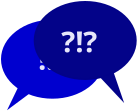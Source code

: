 <?xml version="1.0" encoding="UTF-8"?>
<dia:diagram xmlns:dia="http://www.lysator.liu.se/~alla/dia/">
  <dia:layer name="Background" visible="true" active="true">
    <dia:group>
      <dia:group>
        <dia:object type="Standard - Polygon" version="0" id="O0">
          <dia:attribute name="obj_pos">
            <dia:point val="1.965,6.235"/>
          </dia:attribute>
          <dia:attribute name="obj_bb">
            <dia:rectangle val="1.367,6.135;3.016,7.361"/>
          </dia:attribute>
          <dia:attribute name="poly_points">
            <dia:point val="1.965,6.235"/>
            <dia:point val="1.5,7.2"/>
            <dia:point val="2.865,6.185"/>
            <dia:point val="1.965,6.185"/>
          </dia:attribute>
          <dia:attribute name="line_color">
            <dia:color val="#0000cf"/>
          </dia:attribute>
          <dia:attribute name="line_width">
            <dia:real val="0.1"/>
          </dia:attribute>
          <dia:attribute name="inner_color">
            <dia:color val="#0000cf"/>
          </dia:attribute>
          <dia:attribute name="show_background">
            <dia:boolean val="true"/>
          </dia:attribute>
        </dia:object>
        <dia:object type="Standard - Ellipse" version="0" id="O1">
          <dia:attribute name="obj_pos">
            <dia:point val="1.115,2.885"/>
          </dia:attribute>
          <dia:attribute name="obj_bb">
            <dia:rectangle val="1.065,2.835;6.215,6.785"/>
          </dia:attribute>
          <dia:attribute name="elem_corner">
            <dia:point val="1.115,2.885"/>
          </dia:attribute>
          <dia:attribute name="elem_width">
            <dia:real val="5.05"/>
          </dia:attribute>
          <dia:attribute name="elem_height">
            <dia:real val="3.85"/>
          </dia:attribute>
          <dia:attribute name="border_width">
            <dia:real val="0.1"/>
          </dia:attribute>
          <dia:attribute name="border_color">
            <dia:color val="#0000cf"/>
          </dia:attribute>
          <dia:attribute name="inner_color">
            <dia:color val="#0000cf"/>
          </dia:attribute>
        </dia:object>
      </dia:group>
      <dia:object type="Standard - Text" version="1" id="O2">
        <dia:attribute name="obj_pos">
          <dia:point val="2.915,5.348"/>
        </dia:attribute>
        <dia:attribute name="obj_bb">
          <dia:rectangle val="2.915,3.985;4.255,5.695"/>
        </dia:attribute>
        <dia:attribute name="text">
          <dia:composite type="text">
            <dia:attribute name="string">
              <dia:string>#!!#</dia:string>
            </dia:attribute>
            <dia:attribute name="font">
              <dia:font family="sans" style="80" name="Helvetica-Bold"/>
            </dia:attribute>
            <dia:attribute name="height">
              <dia:real val="1.834"/>
            </dia:attribute>
            <dia:attribute name="pos">
              <dia:point val="2.915,5.348"/>
            </dia:attribute>
            <dia:attribute name="color">
              <dia:color val="#e6e6fa"/>
            </dia:attribute>
            <dia:attribute name="alignment">
              <dia:enum val="0"/>
            </dia:attribute>
          </dia:composite>
        </dia:attribute>
        <dia:attribute name="valign">
          <dia:enum val="3"/>
        </dia:attribute>
      </dia:object>
    </dia:group>
    <dia:object type="Standard - Polygon" version="0" id="O3">
      <dia:attribute name="obj_pos">
        <dia:point val="5.65,5.25"/>
      </dia:attribute>
      <dia:attribute name="obj_bb">
        <dia:rectangle val="5.6,5.15;7.223,7.005"/>
      </dia:attribute>
      <dia:attribute name="poly_points">
        <dia:point val="5.65,5.25"/>
        <dia:point val="7.1,6.8"/>
        <dia:point val="6.55,5.2"/>
        <dia:point val="5.65,5.2"/>
      </dia:attribute>
      <dia:attribute name="line_color">
        <dia:color val="#020289"/>
      </dia:attribute>
      <dia:attribute name="line_width">
        <dia:real val="0.1"/>
      </dia:attribute>
      <dia:attribute name="inner_color">
        <dia:color val="#030389"/>
      </dia:attribute>
      <dia:attribute name="show_background">
        <dia:boolean val="true"/>
      </dia:attribute>
    </dia:object>
    <dia:object type="Standard - Ellipse" version="0" id="O4">
      <dia:attribute name="obj_pos">
        <dia:point val="2.75,1.95"/>
      </dia:attribute>
      <dia:attribute name="obj_bb">
        <dia:rectangle val="2.7,1.9;7.85,5.85"/>
      </dia:attribute>
      <dia:attribute name="elem_corner">
        <dia:point val="2.75,1.95"/>
      </dia:attribute>
      <dia:attribute name="elem_width">
        <dia:real val="5.05"/>
      </dia:attribute>
      <dia:attribute name="elem_height">
        <dia:real val="3.85"/>
      </dia:attribute>
      <dia:attribute name="border_width">
        <dia:real val="0.1"/>
      </dia:attribute>
      <dia:attribute name="border_color">
        <dia:color val="#020289"/>
      </dia:attribute>
      <dia:attribute name="inner_color">
        <dia:color val="#030389"/>
      </dia:attribute>
    </dia:object>
    <dia:object type="Standard - Text" version="1" id="O5">
      <dia:attribute name="obj_pos">
        <dia:point val="4.075,4.475"/>
      </dia:attribute>
      <dia:attribute name="obj_bb">
        <dia:rectangle val="4.075,3.112;6.45,4.822"/>
      </dia:attribute>
      <dia:attribute name="text">
        <dia:composite type="text">
          <dia:attribute name="string">
            <dia:string>#?!?#</dia:string>
          </dia:attribute>
          <dia:attribute name="font">
            <dia:font family="sans" style="80" name="Helvetica-Bold"/>
          </dia:attribute>
          <dia:attribute name="height">
            <dia:real val="1.834"/>
          </dia:attribute>
          <dia:attribute name="pos">
            <dia:point val="4.075,4.475"/>
          </dia:attribute>
          <dia:attribute name="color">
            <dia:color val="#e6e6fa"/>
          </dia:attribute>
          <dia:attribute name="alignment">
            <dia:enum val="0"/>
          </dia:attribute>
        </dia:composite>
      </dia:attribute>
      <dia:attribute name="valign">
        <dia:enum val="3"/>
      </dia:attribute>
    </dia:object>
  </dia:layer>
</dia:diagram>
